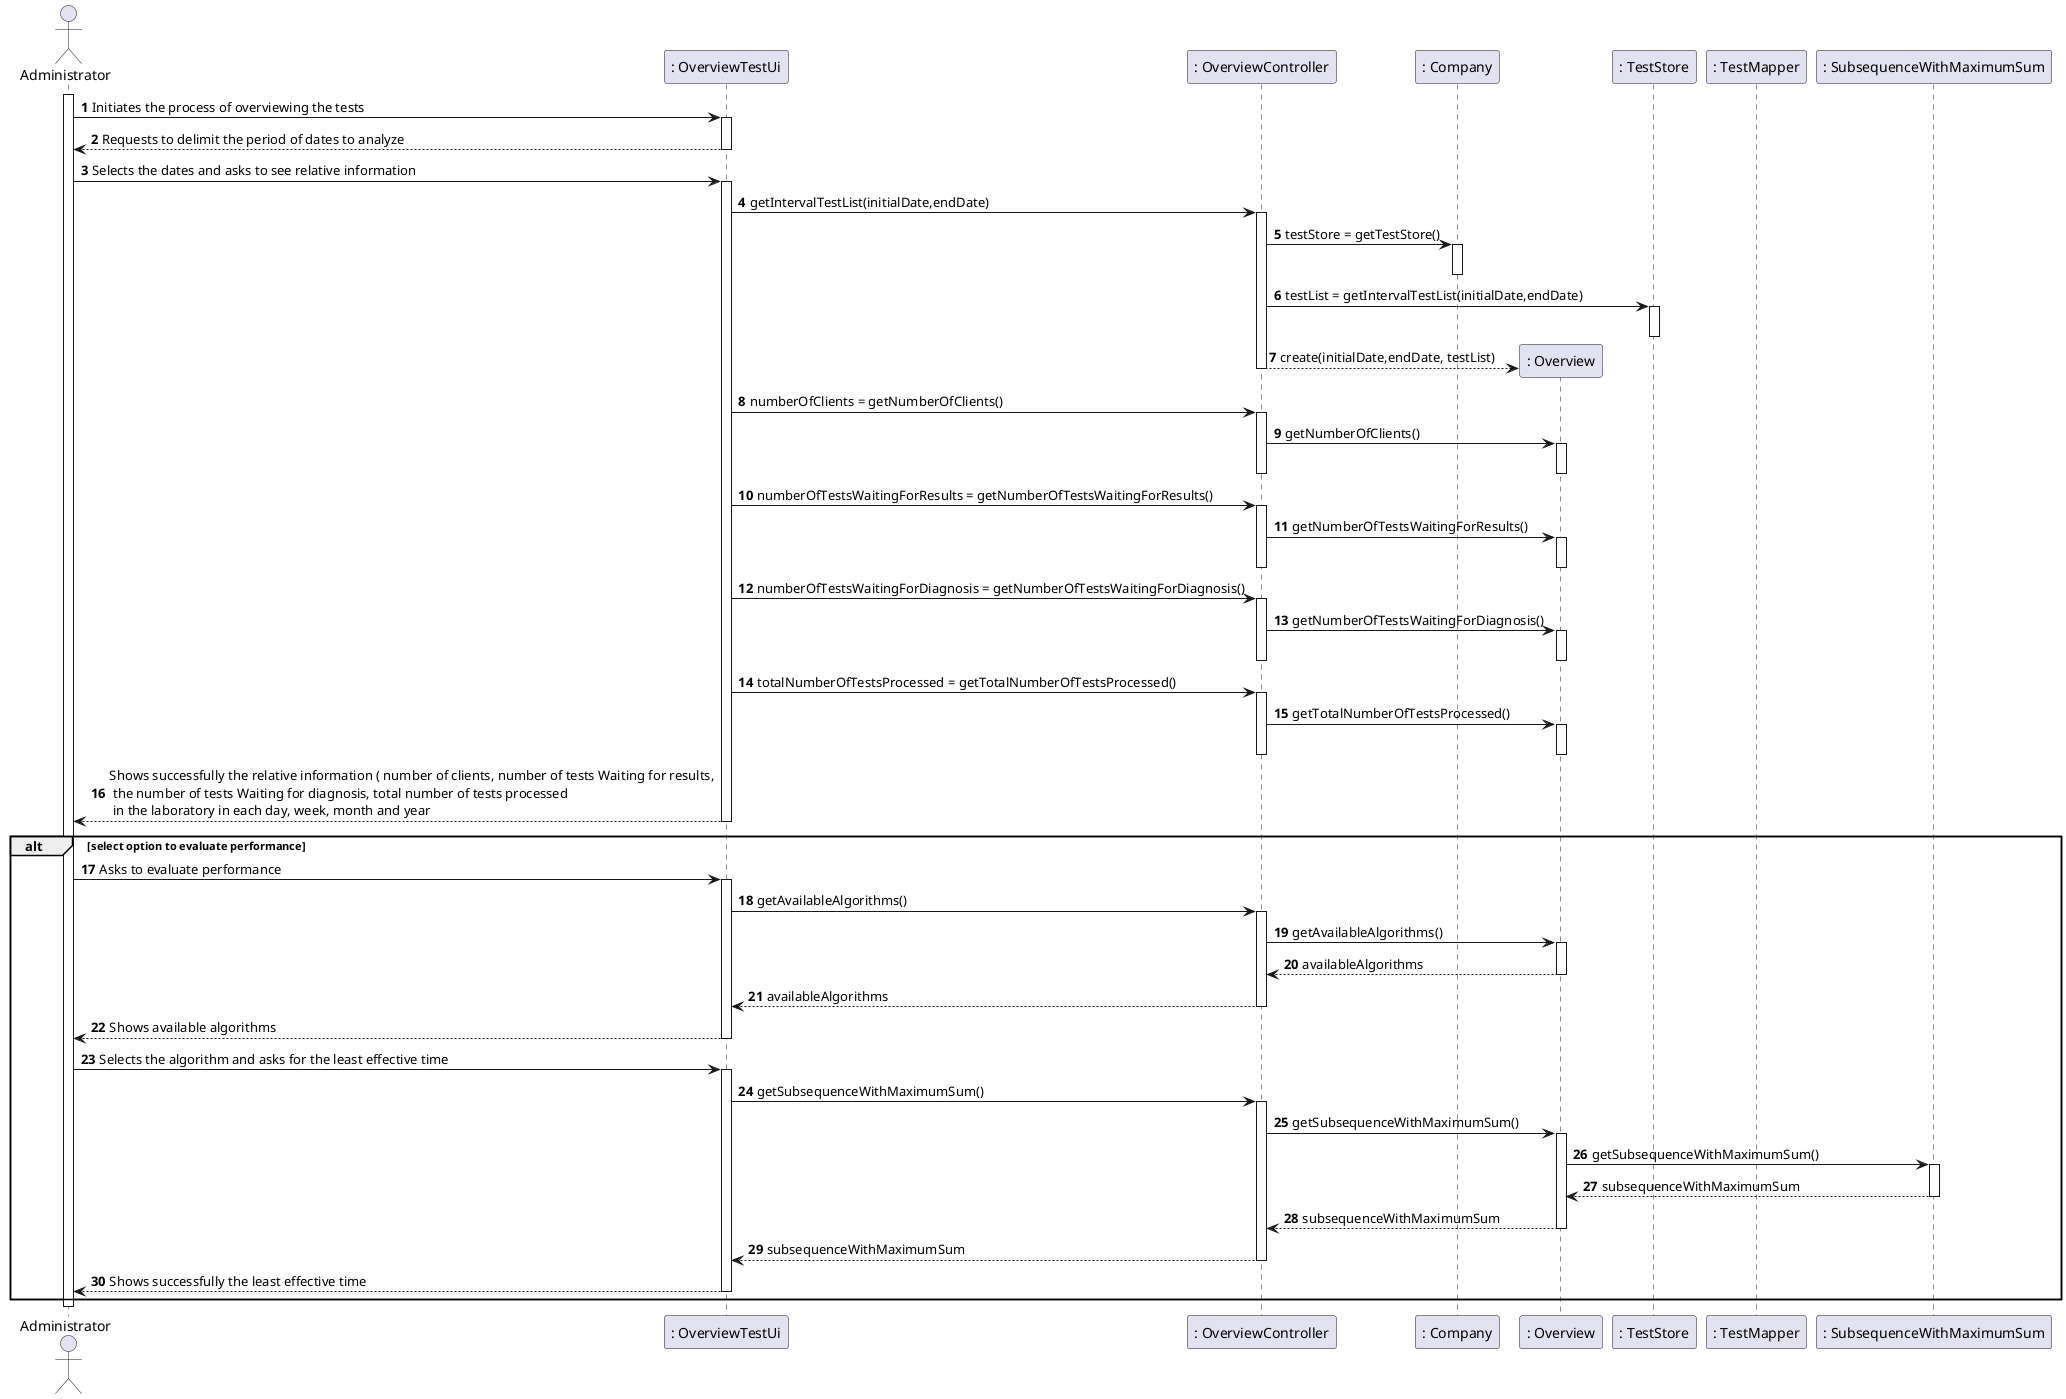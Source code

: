 @startuml
autonumber
'hide footbox
actor "Administrator" as ADMIN

participant ": OverviewTestUi" as UI
participant ": OverviewController" as CTRL
participant ": Company" as COMP
participant ": Overview" as OVERVIEW
participant ": TestStore" as TS
participant ": TestMapper" as tMAPPER
participant ": SubsequenceWithMaximumSum" as interface

activate ADMIN
ADMIN -> UI : Initiates the process of overviewing the tests
activate UI
UI --> ADMIN : Requests to delimit the period of dates to analyze
deactivate UI

ADMIN -> UI : Selects the dates and asks to see relative information
activate UI
UI -> CTRL : getIntervalTestList(initialDate,endDate)
activate CTRL

CTRL -> COMP : testStore = getTestStore()
activate COMP
deactivate COMP
CTRL -> TS : testList = getIntervalTestList(initialDate,endDate)
activate TS
deactivate TS
CTRL --> OVERVIEW** : create(initialDate,endDate, testList)
deactivate CTRL

deactivate CTRL
UI -> CTRL : numberOfClients = getNumberOfClients()
activate CTRL
CTRL -> OVERVIEW : getNumberOfClients()
activate OVERVIEW
deactivate OVERVIEW
deactivate CTRL

UI -> CTRL : numberOfTestsWaitingForResults = getNumberOfTestsWaitingForResults()
activate CTRL
CTRL -> OVERVIEW : getNumberOfTestsWaitingForResults()
activate OVERVIEW
deactivate OVERVIEW
deactivate CTRL

UI -> CTRL : numberOfTestsWaitingForDiagnosis = getNumberOfTestsWaitingForDiagnosis()
activate CTRL
CTRL -> OVERVIEW : getNumberOfTestsWaitingForDiagnosis()
activate OVERVIEW
deactivate OVERVIEW
deactivate CTRL

UI -> CTRL : totalNumberOfTestsProcessed = getTotalNumberOfTestsProcessed()
activate CTRL
CTRL -> OVERVIEW : getTotalNumberOfTestsProcessed()
activate OVERVIEW
deactivate OVERVIEW
deactivate CTRL

UI --> ADMIN : Shows successfully the relative information ( number of clients, number of tests Waiting for results,\n the number of tests Waiting for diagnosis, total number of tests processed \n in the laboratory in each day, week, month and year
deactivate UI
alt select option to evaluate performance
ADMIN -> UI : Asks to evaluate performance
activate UI
UI -> CTRL : getAvailableAlgorithms()
activate CTRL
CTRL -> OVERVIEW : getAvailableAlgorithms()
activate OVERVIEW
OVERVIEW --> CTRL : availableAlgorithms
deactivate OVERVIEW
CTRL --> UI : availableAlgorithms
deactivate CTRL
UI --> ADMIN : Shows available algorithms
deactivate UI

ADMIN -> UI : Selects the algorithm and asks for the least effective time
activate UI
UI -> CTRL : getSubsequenceWithMaximumSum()
activate CTRL
CTRL -> OVERVIEW : getSubsequenceWithMaximumSum()
activate OVERVIEW
OVERVIEW -> interface : getSubsequenceWithMaximumSum()
activate interface
interface --> OVERVIEW : subsequenceWithMaximumSum
deactivate interface
OVERVIEW --> CTRL : subsequenceWithMaximumSum
deactivate OVERVIEW
CTRL --> UI : subsequenceWithMaximumSum
deactivate CTRL
UI --> ADMIN : Shows successfully the least effective time
deactivate UI
end
deactivate ADMIN

@enduml